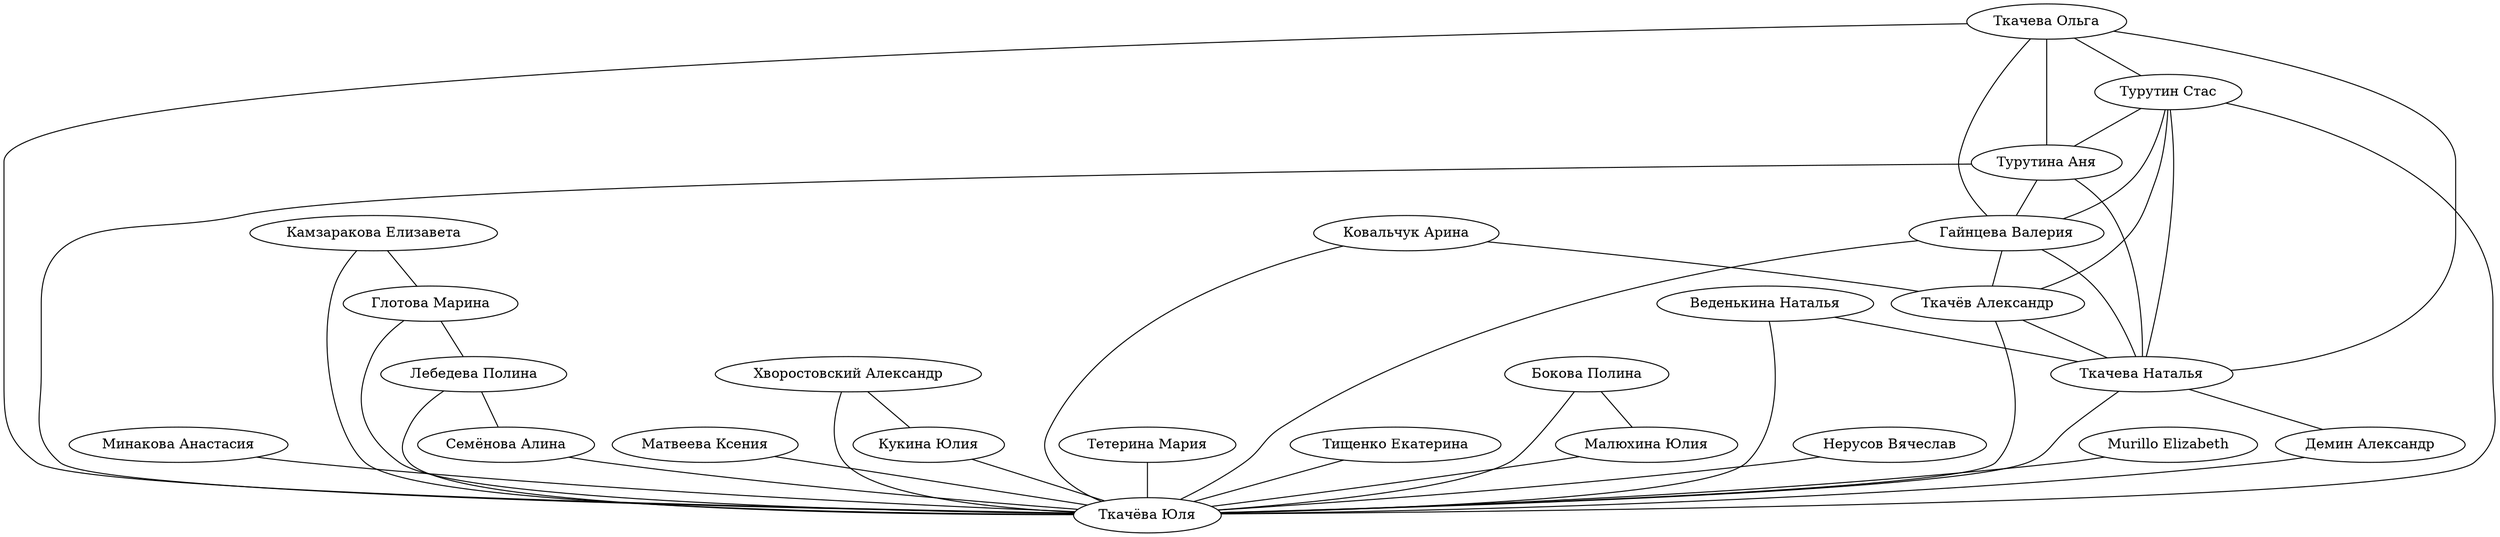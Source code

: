 // table friends
graph "USER GRAPH" {
	258252837 [label="Ткачёва Юля"]
	13602308 [label="Ткачева Ольга"]
	13602308 -- 258252837
	27531726 [label="Турутин Стас"]
	27531726 -- 258252837
	13602308 -- 27531726
	39823731 [label="Минакова Анастасия"]
	39823731 -- 258252837
	50200706 [label="Турутина Аня"]
	50200706 -- 258252837
	13602308 -- 50200706
	27531726 -- 50200706
	56458569 [label="Камзаракова Елизавета"]
	56458569 -- 258252837
	158917914 [label="Гайнцева Валерия"]
	158917914 -- 258252837
	50200706 -- 158917914
	13602308 -- 158917914
	27531726 -- 158917914
	162727111 [label="Хворостовский Александр"]
	162727111 -- 258252837
	172609524 [label="Матвеева Ксения"]
	172609524 -- 258252837
	179791029 [label="Глотова Марина"]
	179791029 -- 258252837
	56458569 -- 179791029
	210930165 [label="Лебедева Полина"]
	210930165 -- 258252837
	179791029 -- 210930165
	245752818 [label="Бокова Полина"]
	245752818 -- 258252837
	251815654 [label="Тетерина Мария"]
	251815654 -- 258252837
	256226129 [label="Ковальчук Арина"]
	256226129 -- 258252837
	261417944 [label="Тищенко Екатерина"]
	261417944 -- 258252837
	297792980 [label="Семёнова Алина"]
	297792980 -- 258252837
	210930165 -- 297792980
	309061336 [label="Малюхина Юлия"]
	309061336 -- 258252837
	245752818 -- 309061336
	381706921 [label="Ткачёв Александр"]
	381706921 -- 258252837
	256226129 -- 381706921
	158917914 -- 381706921
	27531726 -- 381706921
	421734328 [label="Нерусов Вячеслав"]
	421734328 -- 258252837
	446258142 [label="Кукина Юлия"]
	446258142 -- 258252837
	162727111 -- 446258142
	561493114 [label="Веденькина Наталья"]
	561493114 -- 258252837
	563055352 [label="Murillo Elizabeth"]
	563055352 -- 258252837
	711074573 [label="Ткачева Наталья"]
	711074573 -- 258252837
	50200706 -- 711074573
	13602308 -- 711074573
	561493114 -- 711074573
	381706921 -- 711074573
	27531726 -- 711074573
	158917914 -- 711074573
	730568510 [label="Демин Александр"]
	730568510 -- 258252837
	711074573 -- 730568510
}
